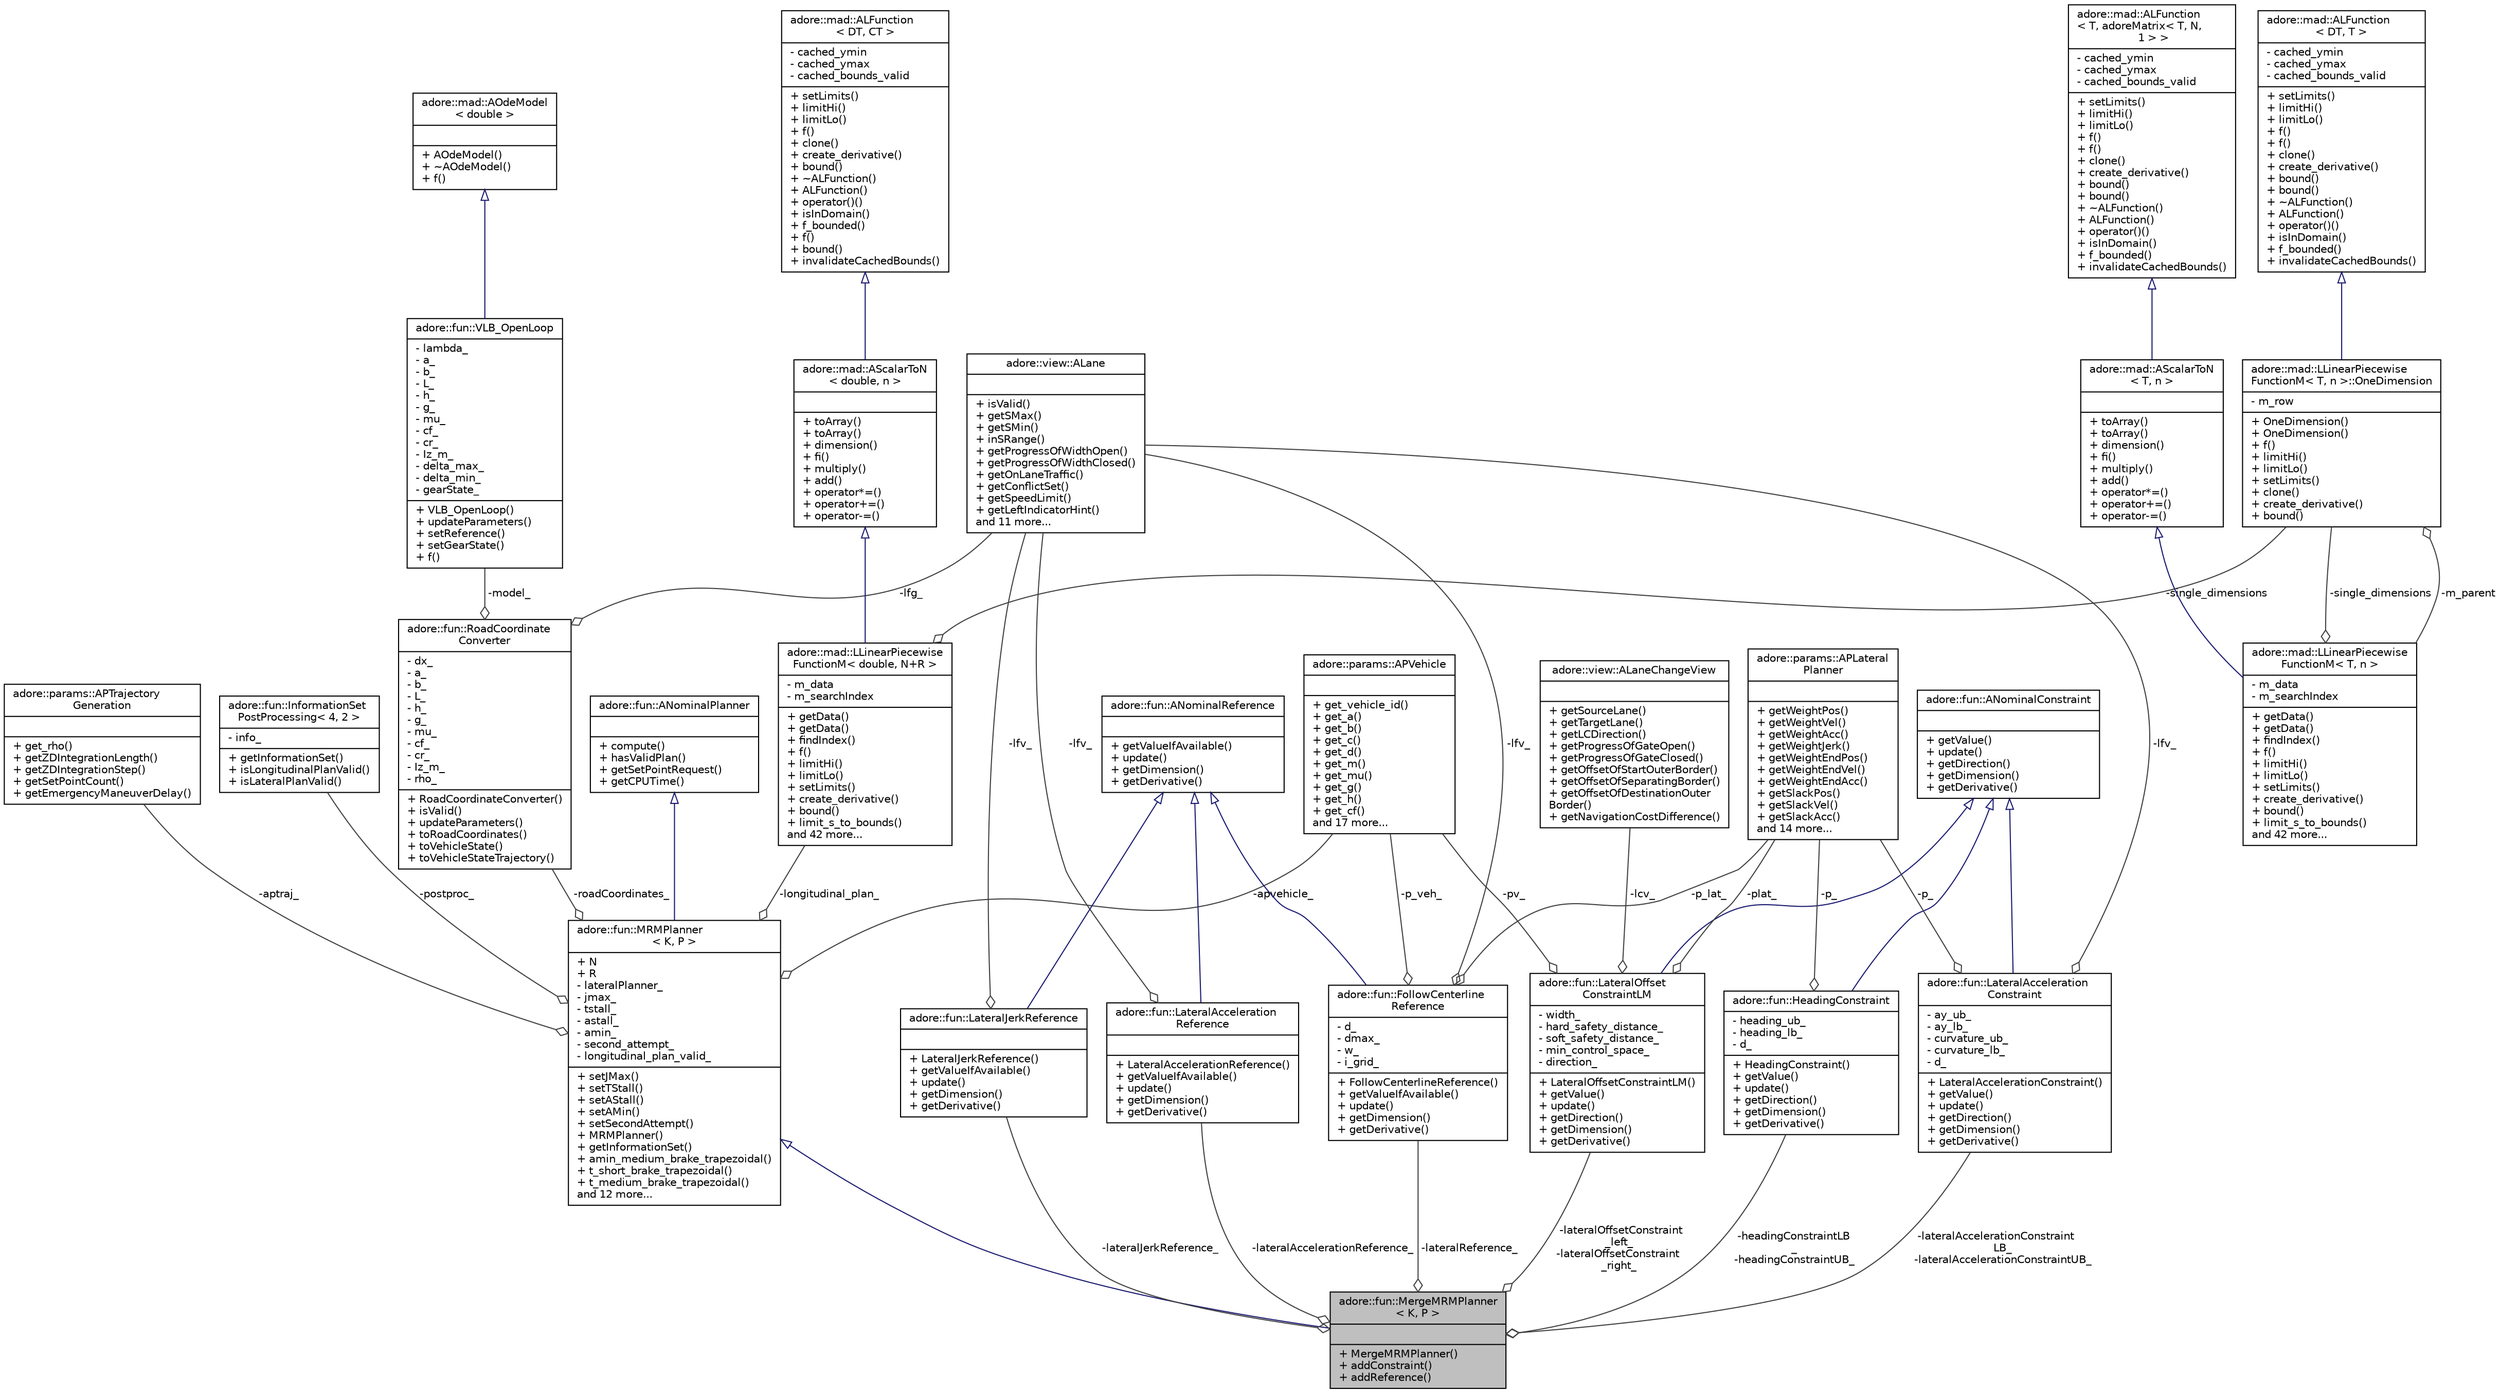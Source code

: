 digraph "adore::fun::MergeMRMPlanner&lt; K, P &gt;"
{
 // LATEX_PDF_SIZE
  edge [fontname="Helvetica",fontsize="10",labelfontname="Helvetica",labelfontsize="10"];
  node [fontname="Helvetica",fontsize="10",shape=record];
  Node1 [label="{adore::fun::MergeMRMPlanner\l\< K, P \>\n||+ MergeMRMPlanner()\l+ addConstraint()\l+ addReference()\l}",height=0.2,width=0.4,color="black", fillcolor="grey75", style="filled", fontcolor="black",tooltip="Plans minimum risk maneuver to cancel lane change."];
  Node2 -> Node1 [dir="back",color="midnightblue",fontsize="10",style="solid",arrowtail="onormal",fontname="Helvetica"];
  Node2 [label="{adore::fun::MRMPlanner\l\< K, P \>\n|+ N\l+ R\l- lateralPlanner_\l- jmax_\l- tstall_\l- astall_\l- amin_\l- second_attempt_\l- longitudinal_plan_valid_\l|+ setJMax()\l+ setTStall()\l+ setAStall()\l+ setAMin()\l+ setSecondAttempt()\l+ MRMPlanner()\l+ getInformationSet()\l+ amin_medium_brake_trapezoidal()\l+ t_short_brake_trapezoidal()\l+ t_medium_brake_trapezoidal()\land 12 more...\l}",height=0.2,width=0.4,color="black", fillcolor="white", style="filled",URL="$classadore_1_1fun_1_1MRMPlanner.html",tooltip=" "];
  Node3 -> Node2 [dir="back",color="midnightblue",fontsize="10",style="solid",arrowtail="onormal",fontname="Helvetica"];
  Node3 [label="{adore::fun::ANominalPlanner\n||+ compute()\l+ hasValidPlan()\l+ getSetPointRequest()\l+ getCPUTime()\l}",height=0.2,width=0.4,color="black", fillcolor="white", style="filled",URL="$classadore_1_1fun_1_1ANominalPlanner.html",tooltip=" "];
  Node4 -> Node2 [color="grey25",fontsize="10",style="solid",label=" -aptraj_" ,arrowhead="odiamond",fontname="Helvetica"];
  Node4 [label="{adore::params::APTrajectory\lGeneration\n||+ get_rho()\l+ getZDIntegrationLength()\l+ getZDIntegrationStep()\l+ getSetPointCount()\l+ getEmergencyManeuverDelay()\l}",height=0.2,width=0.4,color="black", fillcolor="white", style="filled",URL="$classadore_1_1params_1_1APTrajectoryGeneration.html",tooltip="abstract class containing parameters to configure the behaviour of trajectory generation"];
  Node5 -> Node2 [color="grey25",fontsize="10",style="solid",label=" -postproc_" ,arrowhead="odiamond",fontname="Helvetica"];
  Node5 [label="{adore::fun::InformationSet\lPostProcessing\< 4, 2 \>\n|- info_\l|+ getInformationSet()\l+ isLongitudinalPlanValid()\l+ isLateralPlanValid()\l}",height=0.2,width=0.4,color="black", fillcolor="white", style="filled",URL="$classadore_1_1fun_1_1InformationSetPostProcessing.html",tooltip=" "];
  Node6 -> Node2 [color="grey25",fontsize="10",style="solid",label=" -apvehicle_" ,arrowhead="odiamond",fontname="Helvetica"];
  Node6 [label="{adore::params::APVehicle\n||+ get_vehicle_id()\l+ get_a()\l+ get_b()\l+ get_c()\l+ get_d()\l+ get_m()\l+ get_mu()\l+ get_g()\l+ get_h()\l+ get_cf()\land 17 more...\l}",height=0.2,width=0.4,color="black", fillcolor="white", style="filled",URL="$classadore_1_1params_1_1APVehicle.html",tooltip="abstract class for vehicle configuration related paremeters"];
  Node7 -> Node2 [color="grey25",fontsize="10",style="solid",label=" -roadCoordinates_" ,arrowhead="odiamond",fontname="Helvetica"];
  Node7 [label="{adore::fun::RoadCoordinate\lConverter\n|- dx_\l- a_\l- b_\l- L_\l- h_\l- g_\l- mu_\l- cf_\l- cr_\l- Iz_m_\l- rho_\l|+ RoadCoordinateConverter()\l+ isValid()\l+ updateParameters()\l+ toRoadCoordinates()\l+ toVehicleState()\l+ toVehicleStateTrajectory()\l}",height=0.2,width=0.4,color="black", fillcolor="white", style="filled",URL="$classadore_1_1fun_1_1RoadCoordinateConverter.html",tooltip=" "];
  Node8 -> Node7 [color="grey25",fontsize="10",style="solid",label=" -model_" ,arrowhead="odiamond",fontname="Helvetica"];
  Node8 [label="{adore::fun::VLB_OpenLoop\n|- lambda_\l- a_\l- b_\l- L_\l- h_\l- g_\l- mu_\l- cf_\l- cr_\l- Iz_m_\l- delta_max_\l- delta_min_\l- gearState_\l|+ VLB_OpenLoop()\l+ updateParameters()\l+ setReference()\l+ setGearState()\l+ f()\l}",height=0.2,width=0.4,color="black", fillcolor="white", style="filled",URL="$classadore_1_1fun_1_1VLB__OpenLoop.html",tooltip=" "];
  Node9 -> Node8 [dir="back",color="midnightblue",fontsize="10",style="solid",arrowtail="onormal",fontname="Helvetica"];
  Node9 [label="{adore::mad::AOdeModel\l\< double \>\n||+ AOdeModel()\l+ ~AOdeModel()\l+ f()\l}",height=0.2,width=0.4,color="black", fillcolor="white", style="filled",URL="$classadore_1_1mad_1_1AOdeModel.html",tooltip=" "];
  Node10 -> Node7 [color="grey25",fontsize="10",style="solid",label=" -lfg_" ,arrowhead="odiamond",fontname="Helvetica"];
  Node10 [label="{adore::view::ALane\n||+ isValid()\l+ getSMax()\l+ getSMin()\l+ inSRange()\l+ getProgressOfWidthOpen()\l+ getProgressOfWidthClosed()\l+ getOnLaneTraffic()\l+ getConflictSet()\l+ getSpeedLimit()\l+ getLeftIndicatorHint()\land 11 more...\l}",height=0.2,width=0.4,color="black", fillcolor="white", style="filled",URL="$classadore_1_1view_1_1ALane.html",tooltip=" "];
  Node11 -> Node2 [color="grey25",fontsize="10",style="solid",label=" -longitudinal_plan_" ,arrowhead="odiamond",fontname="Helvetica"];
  Node11 [label="{adore::mad::LLinearPiecewise\lFunctionM\< double, N+R \>\n|- m_data\l- m_searchIndex\l|+ getData()\l+ getData()\l+ findIndex()\l+ f()\l+ limitHi()\l+ limitLo()\l+ setLimits()\l+ create_derivative()\l+ bound()\l+ limit_s_to_bounds()\land 42 more...\l}",height=0.2,width=0.4,color="black", fillcolor="white", style="filled",URL="$classadore_1_1mad_1_1LLinearPiecewiseFunctionM.html",tooltip=" "];
  Node12 -> Node11 [dir="back",color="midnightblue",fontsize="10",style="solid",arrowtail="onormal",fontname="Helvetica"];
  Node12 [label="{adore::mad::AScalarToN\l\< double, n \>\n||+ toArray()\l+ toArray()\l+ dimension()\l+ fi()\l+ multiply()\l+ add()\l+ operator*=()\l+ operator+=()\l+ operator-=()\l}",height=0.2,width=0.4,color="black", fillcolor="white", style="filled",URL="$classadore_1_1mad_1_1AScalarToN.html",tooltip=" "];
  Node13 -> Node12 [dir="back",color="midnightblue",fontsize="10",style="solid",arrowtail="onormal",fontname="Helvetica"];
  Node13 [label="{adore::mad::ALFunction\l\< DT, CT \>\n|- cached_ymin\l- cached_ymax\l- cached_bounds_valid\l|+ setLimits()\l+ limitHi()\l+ limitLo()\l+ f()\l+ clone()\l+ create_derivative()\l+ bound()\l+ ~ALFunction()\l+ ALFunction()\l+ operator()()\l+ isInDomain()\l+ f_bounded()\l+ f()\l+ bound()\l+ invalidateCachedBounds()\l}",height=0.2,width=0.4,color="black", fillcolor="white", style="filled",URL="$classadore_1_1mad_1_1ALFunction.html",tooltip=" "];
  Node14 -> Node11 [color="grey25",fontsize="10",style="solid",label=" -single_dimensions" ,arrowhead="odiamond",fontname="Helvetica"];
  Node14 [label="{adore::mad::LLinearPiecewise\lFunctionM\< T, n \>::OneDimension\n|- m_row\l|+ OneDimension()\l+ OneDimension()\l+ f()\l+ limitHi()\l+ limitLo()\l+ setLimits()\l+ clone()\l+ create_derivative()\l+ bound()\l}",height=0.2,width=0.4,color="black", fillcolor="white", style="filled",URL="$classadore_1_1mad_1_1LLinearPiecewiseFunctionM_1_1OneDimension.html",tooltip=" "];
  Node15 -> Node14 [dir="back",color="midnightblue",fontsize="10",style="solid",arrowtail="onormal",fontname="Helvetica"];
  Node15 [label="{adore::mad::ALFunction\l\< DT, T \>\n|- cached_ymin\l- cached_ymax\l- cached_bounds_valid\l|+ setLimits()\l+ limitHi()\l+ limitLo()\l+ f()\l+ f()\l+ clone()\l+ create_derivative()\l+ bound()\l+ bound()\l+ ~ALFunction()\l+ ALFunction()\l+ operator()()\l+ isInDomain()\l+ f_bounded()\l+ invalidateCachedBounds()\l}",height=0.2,width=0.4,color="black", fillcolor="white", style="filled",URL="$classadore_1_1mad_1_1ALFunction.html",tooltip=" "];
  Node16 -> Node14 [color="grey25",fontsize="10",style="solid",label=" -m_parent" ,arrowhead="odiamond",fontname="Helvetica"];
  Node16 [label="{adore::mad::LLinearPiecewise\lFunctionM\< T, n \>\n|- m_data\l- m_searchIndex\l|+ getData()\l+ getData()\l+ findIndex()\l+ f()\l+ limitHi()\l+ limitLo()\l+ setLimits()\l+ create_derivative()\l+ bound()\l+ limit_s_to_bounds()\land 42 more...\l}",height=0.2,width=0.4,color="black", fillcolor="white", style="filled",URL="$classadore_1_1mad_1_1LLinearPiecewiseFunctionM.html",tooltip=" "];
  Node17 -> Node16 [dir="back",color="midnightblue",fontsize="10",style="solid",arrowtail="onormal",fontname="Helvetica"];
  Node17 [label="{adore::mad::AScalarToN\l\< T, n \>\n||+ toArray()\l+ toArray()\l+ dimension()\l+ fi()\l+ multiply()\l+ add()\l+ operator*=()\l+ operator+=()\l+ operator-=()\l}",height=0.2,width=0.4,color="black", fillcolor="white", style="filled",URL="$classadore_1_1mad_1_1AScalarToN.html",tooltip=" "];
  Node18 -> Node17 [dir="back",color="midnightblue",fontsize="10",style="solid",arrowtail="onormal",fontname="Helvetica"];
  Node18 [label="{adore::mad::ALFunction\l\< T, adoreMatrix\< T, N,\l 1 \> \>\n|- cached_ymin\l- cached_ymax\l- cached_bounds_valid\l|+ setLimits()\l+ limitHi()\l+ limitLo()\l+ f()\l+ f()\l+ clone()\l+ create_derivative()\l+ bound()\l+ bound()\l+ ~ALFunction()\l+ ALFunction()\l+ operator()()\l+ isInDomain()\l+ f_bounded()\l+ invalidateCachedBounds()\l}",height=0.2,width=0.4,color="black", fillcolor="white", style="filled",URL="$classadore_1_1mad_1_1ALFunction.html",tooltip=" "];
  Node14 -> Node16 [color="grey25",fontsize="10",style="solid",label=" -single_dimensions" ,arrowhead="odiamond",fontname="Helvetica"];
  Node19 -> Node1 [color="grey25",fontsize="10",style="solid",label=" -headingConstraintLB\l_\n-headingConstraintUB_" ,arrowhead="odiamond",fontname="Helvetica"];
  Node19 [label="{adore::fun::HeadingConstraint\n|- heading_ub_\l- heading_lb_\l- d_\l|+ HeadingConstraint()\l+ getValue()\l+ update()\l+ getDirection()\l+ getDimension()\l+ getDerivative()\l}",height=0.2,width=0.4,color="black", fillcolor="white", style="filled",URL="$classadore_1_1fun_1_1HeadingConstraint.html",tooltip=" "];
  Node20 -> Node19 [dir="back",color="midnightblue",fontsize="10",style="solid",arrowtail="onormal",fontname="Helvetica"];
  Node20 [label="{adore::fun::ANominalConstraint\n||+ getValue()\l+ update()\l+ getDirection()\l+ getDimension()\l+ getDerivative()\l}",height=0.2,width=0.4,color="black", fillcolor="white", style="filled",URL="$classadore_1_1fun_1_1ANominalConstraint.html",tooltip=" "];
  Node21 -> Node19 [color="grey25",fontsize="10",style="solid",label=" -p_" ,arrowhead="odiamond",fontname="Helvetica"];
  Node21 [label="{adore::params::APLateral\lPlanner\n||+ getWeightPos()\l+ getWeightVel()\l+ getWeightAcc()\l+ getWeightJerk()\l+ getWeightEndPos()\l+ getWeightEndVel()\l+ getWeightEndAcc()\l+ getSlackPos()\l+ getSlackVel()\l+ getSlackAcc()\land 14 more...\l}",height=0.2,width=0.4,color="black", fillcolor="white", style="filled",URL="$classadore_1_1params_1_1APLateralPlanner.html",tooltip="abstract class containing parameters related to configuring the lateral planner"];
  Node22 -> Node1 [color="grey25",fontsize="10",style="solid",label=" -lateralReference_" ,arrowhead="odiamond",fontname="Helvetica"];
  Node22 [label="{adore::fun::FollowCenterline\lReference\n|- d_\l- dmax_\l- w_\l- i_grid_\l|+ FollowCenterlineReference()\l+ getValueIfAvailable()\l+ update()\l+ getDimension()\l+ getDerivative()\l}",height=0.2,width=0.4,color="black", fillcolor="white", style="filled",URL="$classadore_1_1fun_1_1FollowCenterlineReference.html",tooltip=" "];
  Node23 -> Node22 [dir="back",color="midnightblue",fontsize="10",style="solid",arrowtail="onormal",fontname="Helvetica"];
  Node23 [label="{adore::fun::ANominalReference\n||+ getValueIfAvailable()\l+ update()\l+ getDimension()\l+ getDerivative()\l}",height=0.2,width=0.4,color="black", fillcolor="white", style="filled",URL="$classadore_1_1fun_1_1ANominalReference.html",tooltip=" "];
  Node6 -> Node22 [color="grey25",fontsize="10",style="solid",label=" -p_veh_" ,arrowhead="odiamond",fontname="Helvetica"];
  Node10 -> Node22 [color="grey25",fontsize="10",style="solid",label=" -lfv_" ,arrowhead="odiamond",fontname="Helvetica"];
  Node21 -> Node22 [color="grey25",fontsize="10",style="solid",label=" -p_lat_" ,arrowhead="odiamond",fontname="Helvetica"];
  Node24 -> Node1 [color="grey25",fontsize="10",style="solid",label=" -lateralJerkReference_" ,arrowhead="odiamond",fontname="Helvetica"];
  Node24 [label="{adore::fun::LateralJerkReference\n||+ LateralJerkReference()\l+ getValueIfAvailable()\l+ update()\l+ getDimension()\l+ getDerivative()\l}",height=0.2,width=0.4,color="black", fillcolor="white", style="filled",URL="$classadore_1_1fun_1_1LateralJerkReference.html",tooltip=" "];
  Node23 -> Node24 [dir="back",color="midnightblue",fontsize="10",style="solid",arrowtail="onormal",fontname="Helvetica"];
  Node10 -> Node24 [color="grey25",fontsize="10",style="solid",label=" -lfv_" ,arrowhead="odiamond",fontname="Helvetica"];
  Node25 -> Node1 [color="grey25",fontsize="10",style="solid",label=" -lateralAccelerationReference_" ,arrowhead="odiamond",fontname="Helvetica"];
  Node25 [label="{adore::fun::LateralAcceleration\lReference\n||+ LateralAccelerationReference()\l+ getValueIfAvailable()\l+ update()\l+ getDimension()\l+ getDerivative()\l}",height=0.2,width=0.4,color="black", fillcolor="white", style="filled",URL="$classadore_1_1fun_1_1LateralAccelerationReference.html",tooltip=" "];
  Node23 -> Node25 [dir="back",color="midnightblue",fontsize="10",style="solid",arrowtail="onormal",fontname="Helvetica"];
  Node10 -> Node25 [color="grey25",fontsize="10",style="solid",label=" -lfv_" ,arrowhead="odiamond",fontname="Helvetica"];
  Node26 -> Node1 [color="grey25",fontsize="10",style="solid",label=" -lateralAccelerationConstraint\lLB_\n-lateralAccelerationConstraintUB_" ,arrowhead="odiamond",fontname="Helvetica"];
  Node26 [label="{adore::fun::LateralAcceleration\lConstraint\n|- ay_ub_\l- ay_lb_\l- curvature_ub_\l- curvature_lb_\l- d_\l|+ LateralAccelerationConstraint()\l+ getValue()\l+ update()\l+ getDirection()\l+ getDimension()\l+ getDerivative()\l}",height=0.2,width=0.4,color="black", fillcolor="white", style="filled",URL="$classadore_1_1fun_1_1LateralAccelerationConstraint.html",tooltip=" "];
  Node20 -> Node26 [dir="back",color="midnightblue",fontsize="10",style="solid",arrowtail="onormal",fontname="Helvetica"];
  Node10 -> Node26 [color="grey25",fontsize="10",style="solid",label=" -lfv_" ,arrowhead="odiamond",fontname="Helvetica"];
  Node21 -> Node26 [color="grey25",fontsize="10",style="solid",label=" -p_" ,arrowhead="odiamond",fontname="Helvetica"];
  Node27 -> Node1 [color="grey25",fontsize="10",style="solid",label=" -lateralOffsetConstraint\l_left_\n-lateralOffsetConstraint\l_right_" ,arrowhead="odiamond",fontname="Helvetica"];
  Node27 [label="{adore::fun::LateralOffset\lConstraintLM\n|- width_\l- hard_safety_distance_\l- soft_safety_distance_\l- min_control_space_\l- direction_\l|+ LateralOffsetConstraintLM()\l+ getValue()\l+ update()\l+ getDirection()\l+ getDimension()\l+ getDerivative()\l}",height=0.2,width=0.4,color="black", fillcolor="white", style="filled",URL="$classadore_1_1fun_1_1LateralOffsetConstraintLM.html",tooltip=" "];
  Node20 -> Node27 [dir="back",color="midnightblue",fontsize="10",style="solid",arrowtail="onormal",fontname="Helvetica"];
  Node28 -> Node27 [color="grey25",fontsize="10",style="solid",label=" -lcv_" ,arrowhead="odiamond",fontname="Helvetica"];
  Node28 [label="{adore::view::ALaneChangeView\n||+ getSourceLane()\l+ getTargetLane()\l+ getLCDirection()\l+ getProgressOfGateOpen()\l+ getProgressOfGateClosed()\l+ getOffsetOfStartOuterBorder()\l+ getOffsetOfSeparatingBorder()\l+ getOffsetOfDestinationOuter\lBorder()\l+ getNavigationCostDifference()\l}",height=0.2,width=0.4,color="black", fillcolor="white", style="filled",URL="$classadore_1_1view_1_1ALaneChangeView.html",tooltip=" "];
  Node6 -> Node27 [color="grey25",fontsize="10",style="solid",label=" -pv_" ,arrowhead="odiamond",fontname="Helvetica"];
  Node21 -> Node27 [color="grey25",fontsize="10",style="solid",label=" -plat_" ,arrowhead="odiamond",fontname="Helvetica"];
}
